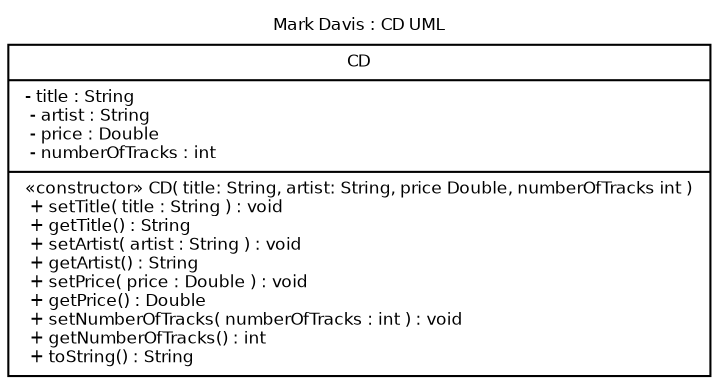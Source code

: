 // Mark Davis
// markdavis@my.smccd.edu
// CIS 254 ON
// CD_Class_UML.dot
// UML Diagram for the CD class
// Assignment #2
// Wed Aug  2 19:11:47 PDT 2017

digraph G {
  fontname = "Bitstream Vera Sans"
  fontsize = 8
  node [
          fontname = "Bitstream Vera Sans"
          fontsize = 8
          shape = "record"
  ]

  edge [
          fontname = "Bitstream Vera Sans"
          fontsize = 8
  ]
  labelloc="t";
  label="Mark Davis : CD UML";
  CD [
          label = "{
            CD
            |
            - title : String\l
            - artist : String\l
            - price : Double\l
            - numberOfTracks : int \l
            |
            «constructor» CD( title: String, artist: String, price Double,
            numberOfTracks int )\l
            + setTitle( title : String  ) : void\l
            + getTitle() : String \l
            + setArtist( artist : String ) : void \l
            + getArtist() : String\l
            + setPrice( price : Double ) : void \l
            + getPrice() : Double\l
            + setNumberOfTracks( numberOfTracks : int ) : void \l
            + getNumberOfTracks() : int\l
            + toString() : String\l
          }"
  ]
}
